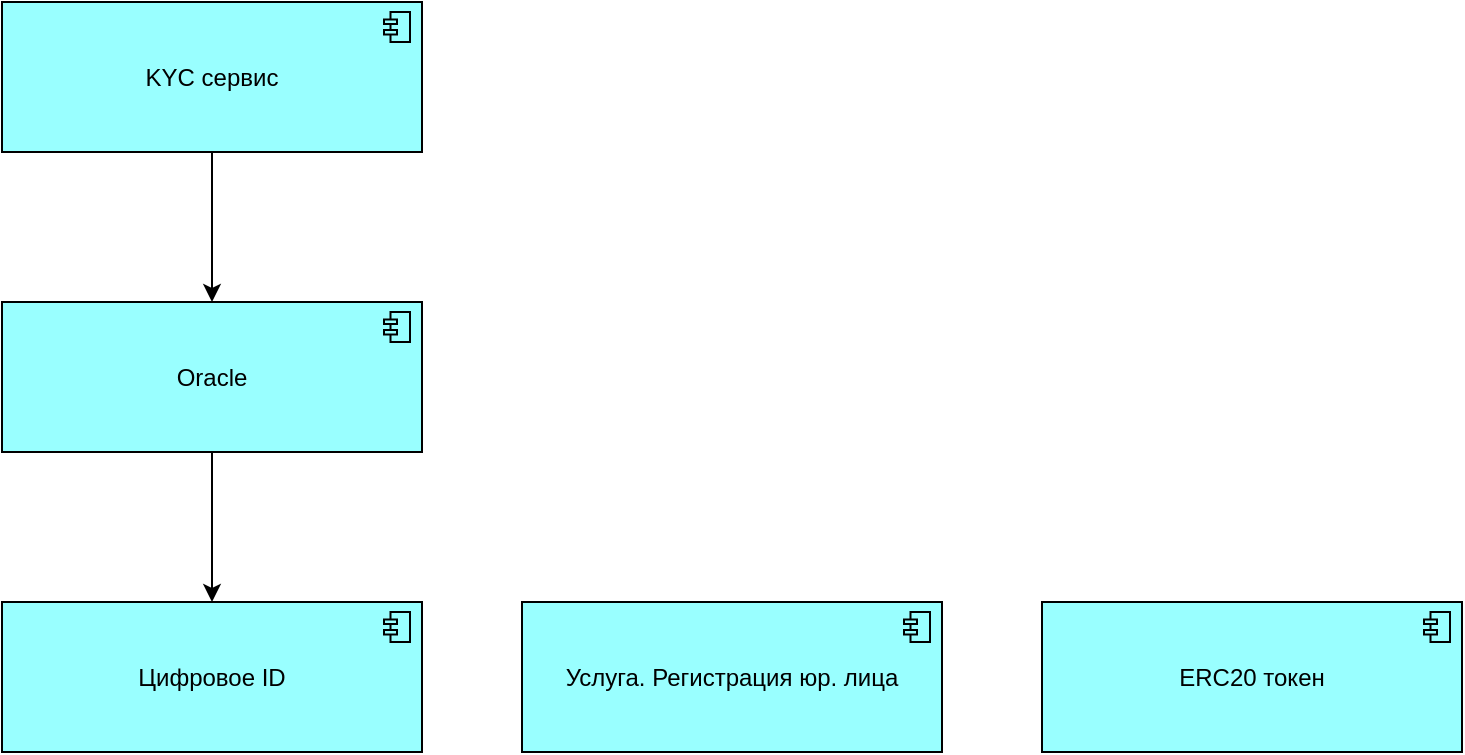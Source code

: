 <mxfile version="22.1.11" type="github">
  <diagram name="Page-1" id="BiPi2jGZJl2mXwuXiOWJ">
    <mxGraphModel dx="1591" dy="1335" grid="1" gridSize="10" guides="1" tooltips="1" connect="1" arrows="1" fold="1" page="0" pageScale="1" pageWidth="827" pageHeight="1169" math="0" shadow="0">
      <root>
        <mxCell id="0" />
        <mxCell id="1" parent="0" />
        <mxCell id="4NZSE1qze1UlEUlQAoCa-2" value="Цифровое ID" style="html=1;outlineConnect=0;whiteSpace=wrap;fillColor=#99ffff;shape=mxgraph.archimate3.application;appType=comp;archiType=square;" vertex="1" parent="1">
          <mxGeometry x="230" y="20" width="210" height="75" as="geometry" />
        </mxCell>
        <mxCell id="4NZSE1qze1UlEUlQAoCa-3" value="Услуга. Регистрация юр. лица" style="html=1;outlineConnect=0;whiteSpace=wrap;fillColor=#99ffff;shape=mxgraph.archimate3.application;appType=comp;archiType=square;" vertex="1" parent="1">
          <mxGeometry x="490" y="20" width="210" height="75" as="geometry" />
        </mxCell>
        <mxCell id="4NZSE1qze1UlEUlQAoCa-4" value="ERC20 токен" style="html=1;outlineConnect=0;whiteSpace=wrap;fillColor=#99ffff;shape=mxgraph.archimate3.application;appType=comp;archiType=square;" vertex="1" parent="1">
          <mxGeometry x="750" y="20" width="210" height="75" as="geometry" />
        </mxCell>
        <mxCell id="4NZSE1qze1UlEUlQAoCa-9" style="edgeStyle=orthogonalEdgeStyle;rounded=0;orthogonalLoop=1;jettySize=auto;html=1;" edge="1" parent="1" source="4NZSE1qze1UlEUlQAoCa-5" target="4NZSE1qze1UlEUlQAoCa-2">
          <mxGeometry relative="1" as="geometry" />
        </mxCell>
        <mxCell id="4NZSE1qze1UlEUlQAoCa-5" value="Oracle" style="html=1;outlineConnect=0;whiteSpace=wrap;fillColor=#99ffff;shape=mxgraph.archimate3.application;appType=comp;archiType=square;" vertex="1" parent="1">
          <mxGeometry x="230" y="-130" width="210" height="75" as="geometry" />
        </mxCell>
        <mxCell id="4NZSE1qze1UlEUlQAoCa-8" style="edgeStyle=orthogonalEdgeStyle;rounded=0;orthogonalLoop=1;jettySize=auto;html=1;" edge="1" parent="1" source="4NZSE1qze1UlEUlQAoCa-6" target="4NZSE1qze1UlEUlQAoCa-5">
          <mxGeometry relative="1" as="geometry" />
        </mxCell>
        <mxCell id="4NZSE1qze1UlEUlQAoCa-6" value="KYC сервис" style="html=1;outlineConnect=0;whiteSpace=wrap;fillColor=#99ffff;shape=mxgraph.archimate3.application;appType=comp;archiType=square;" vertex="1" parent="1">
          <mxGeometry x="230" y="-280" width="210" height="75" as="geometry" />
        </mxCell>
      </root>
    </mxGraphModel>
  </diagram>
</mxfile>
